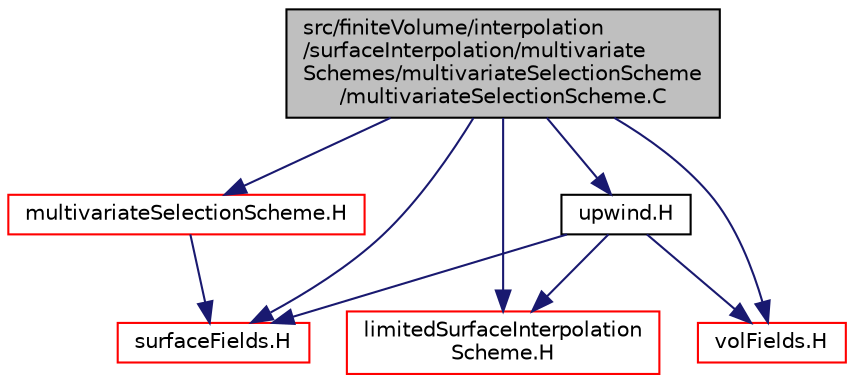 digraph "src/finiteVolume/interpolation/surfaceInterpolation/multivariateSchemes/multivariateSelectionScheme/multivariateSelectionScheme.C"
{
  bgcolor="transparent";
  edge [fontname="Helvetica",fontsize="10",labelfontname="Helvetica",labelfontsize="10"];
  node [fontname="Helvetica",fontsize="10",shape=record];
  Node0 [label="src/finiteVolume/interpolation\l/surfaceInterpolation/multivariate\lSchemes/multivariateSelectionScheme\l/multivariateSelectionScheme.C",height=0.2,width=0.4,color="black", fillcolor="grey75", style="filled", fontcolor="black"];
  Node0 -> Node1 [color="midnightblue",fontsize="10",style="solid",fontname="Helvetica"];
  Node1 [label="multivariateSelectionScheme.H",height=0.2,width=0.4,color="red",URL="$a04262.html"];
  Node1 -> Node99 [color="midnightblue",fontsize="10",style="solid",fontname="Helvetica"];
  Node99 [label="surfaceFields.H",height=0.2,width=0.4,color="red",URL="$a02897.html",tooltip="Foam::surfaceFields. "];
  Node0 -> Node320 [color="midnightblue",fontsize="10",style="solid",fontname="Helvetica"];
  Node320 [label="limitedSurfaceInterpolation\lScheme.H",height=0.2,width=0.4,color="red",URL="$a04145.html"];
  Node0 -> Node321 [color="midnightblue",fontsize="10",style="solid",fontname="Helvetica"];
  Node321 [label="volFields.H",height=0.2,width=0.4,color="red",URL="$a02912.html"];
  Node0 -> Node99 [color="midnightblue",fontsize="10",style="solid",fontname="Helvetica"];
  Node0 -> Node327 [color="midnightblue",fontsize="10",style="solid",fontname="Helvetica"];
  Node327 [label="upwind.H",height=0.2,width=0.4,color="black",URL="$a04217.html"];
  Node327 -> Node320 [color="midnightblue",fontsize="10",style="solid",fontname="Helvetica"];
  Node327 -> Node321 [color="midnightblue",fontsize="10",style="solid",fontname="Helvetica"];
  Node327 -> Node99 [color="midnightblue",fontsize="10",style="solid",fontname="Helvetica"];
}
